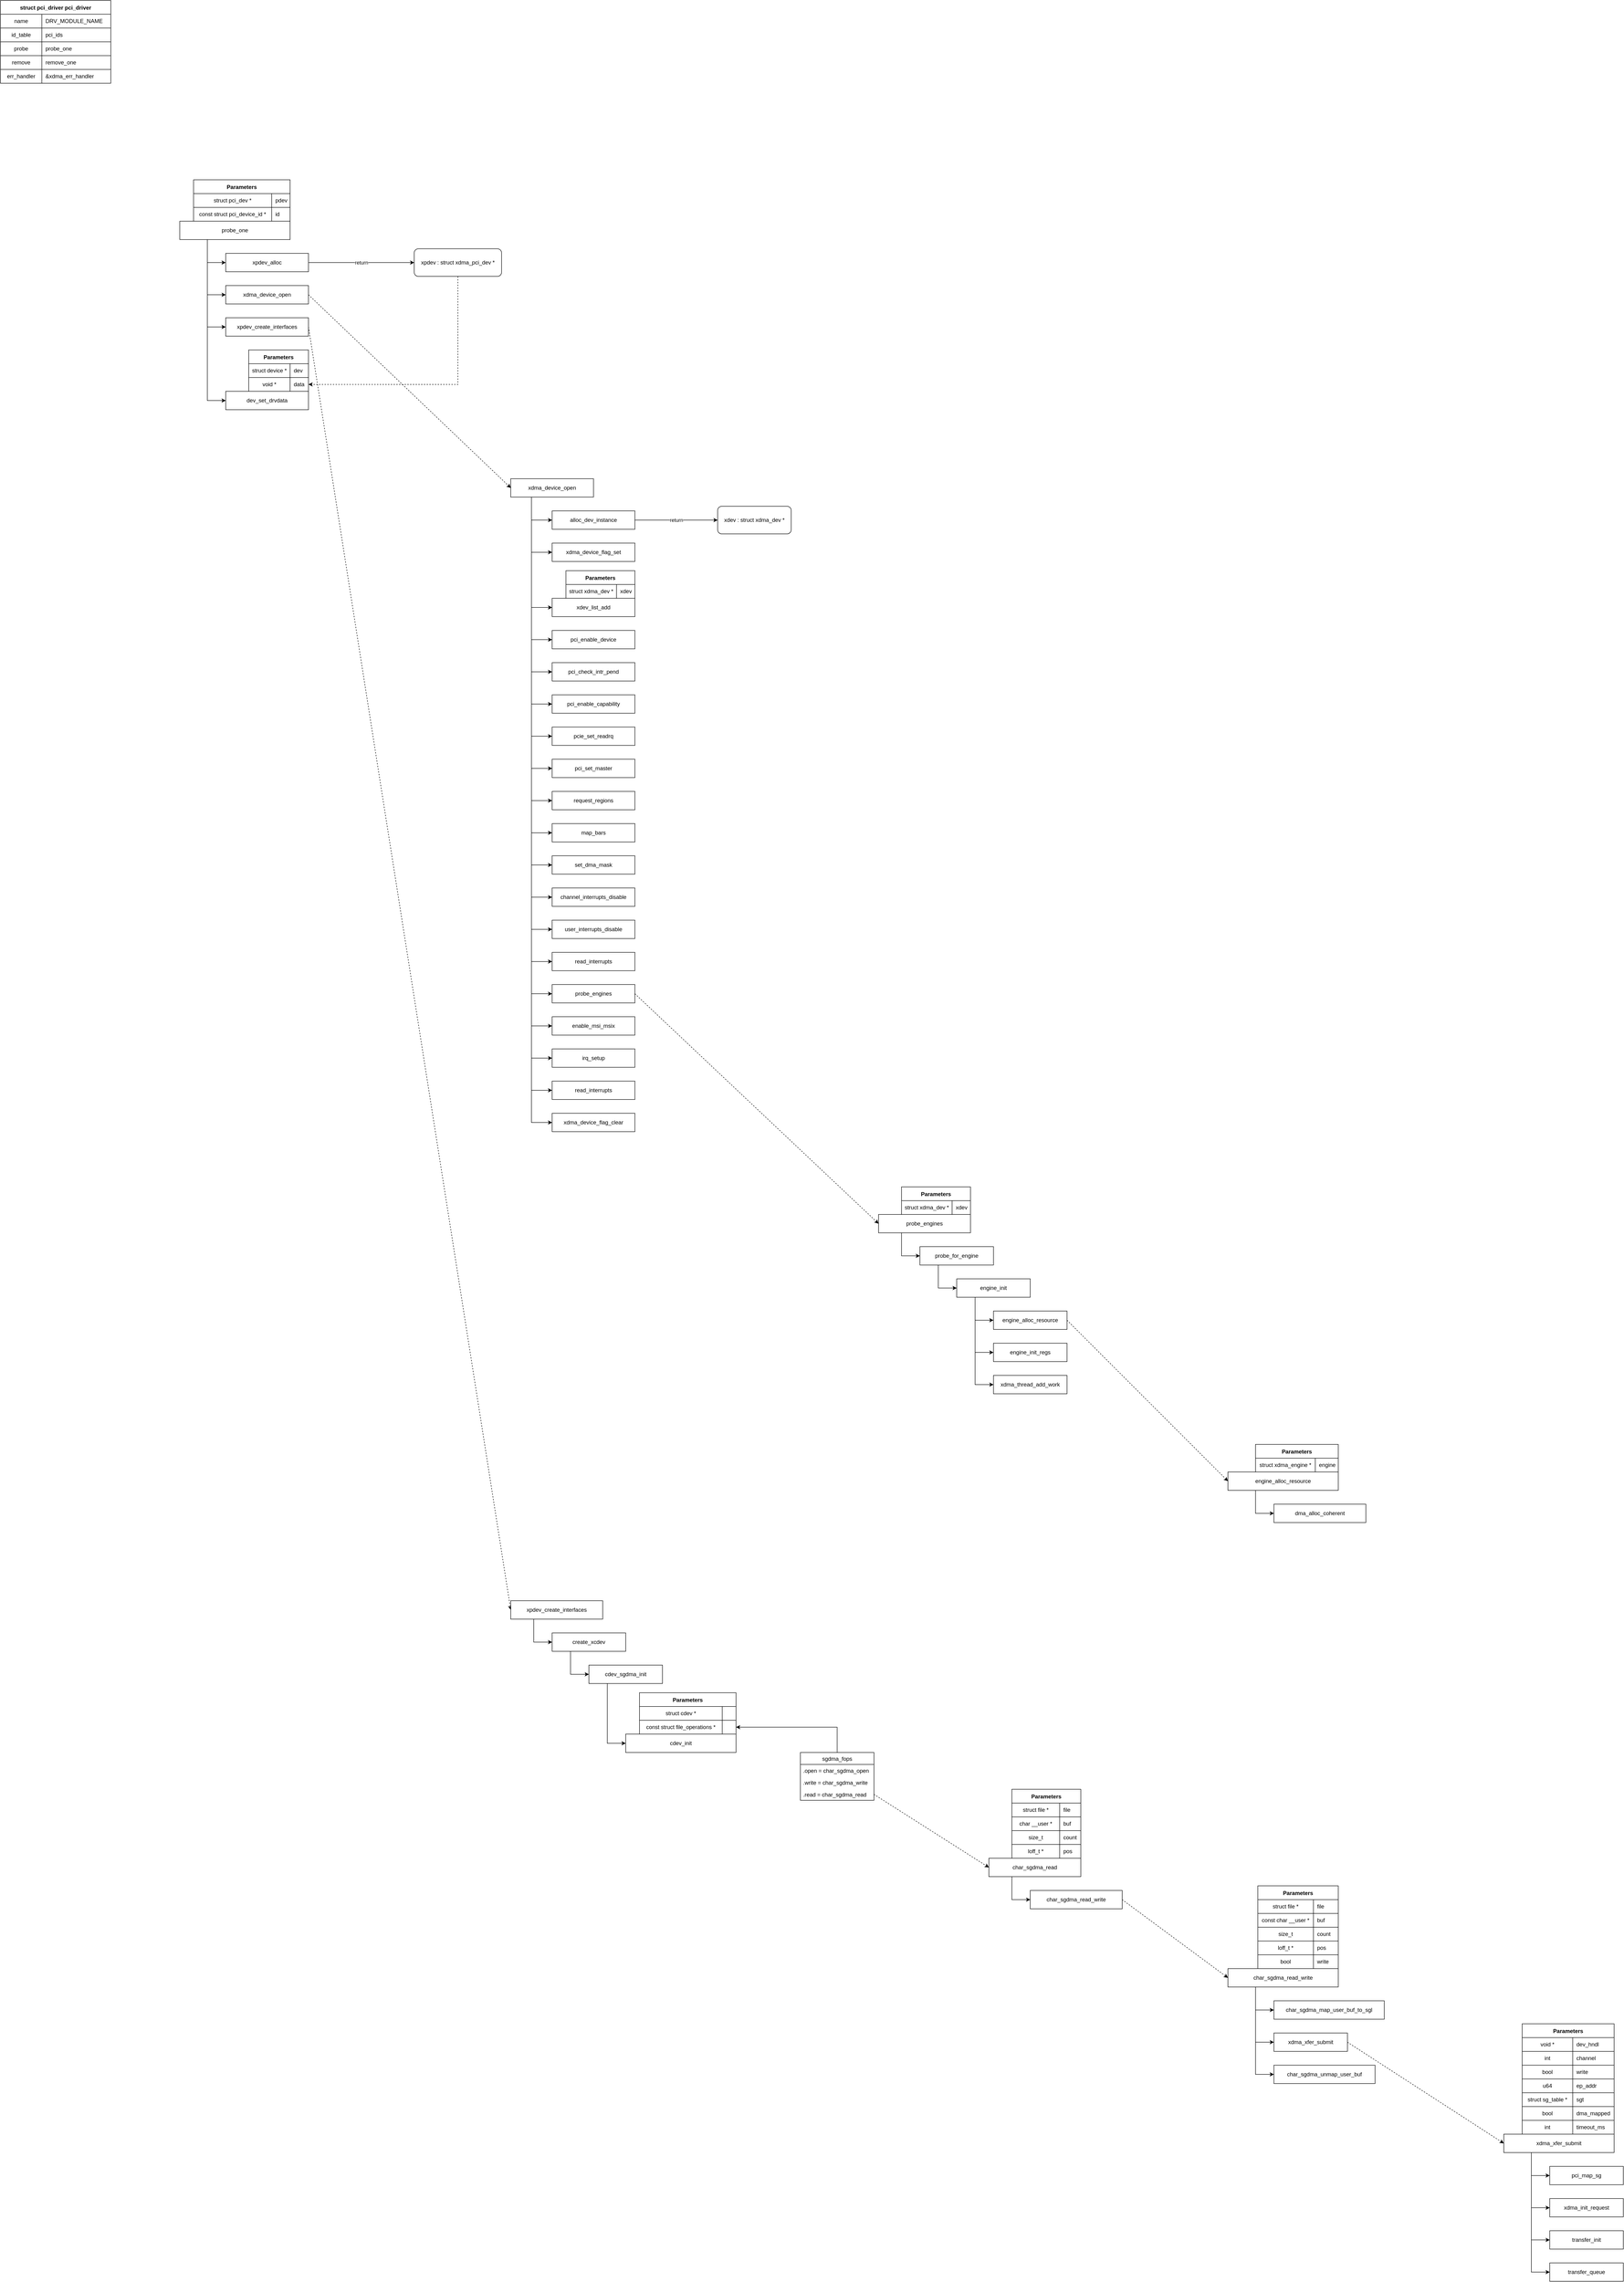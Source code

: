 <mxfile>
    <diagram id="CqvLyX_YEWTHZ0wtbARi" name="Page-1">
        <mxGraphModel dx="2467" dy="903" grid="1" gridSize="10" guides="1" tooltips="1" connect="1" arrows="1" fold="1" page="0" pageScale="1" pageWidth="827" pageHeight="1169" math="0" shadow="0">
            <root>
                <mxCell id="0"/>
                <mxCell id="1" parent="0"/>
                <mxCell id="6" value="struct pci_driver pci_driver" style="shape=table;startSize=30;container=1;collapsible=0;childLayout=tableLayout;fixedRows=1;rowLines=0;fontStyle=1;align=center;" parent="1" vertex="1">
                    <mxGeometry x="-470" y="280" width="240" height="180" as="geometry"/>
                </mxCell>
                <mxCell id="7" value="" style="shape=partialRectangle;html=1;whiteSpace=wrap;collapsible=0;dropTarget=0;pointerEvents=0;fillColor=none;top=0;left=0;bottom=1;right=0;points=[[0,0.5],[1,0.5]];portConstraint=eastwest;" parent="6" vertex="1">
                    <mxGeometry y="30" width="240" height="30" as="geometry"/>
                </mxCell>
                <mxCell id="8" value="name" style="shape=partialRectangle;html=1;whiteSpace=wrap;connectable=0;fillColor=none;top=0;left=0;bottom=0;right=0;overflow=hidden;" parent="7" vertex="1">
                    <mxGeometry width="90" height="30" as="geometry"/>
                </mxCell>
                <mxCell id="9" value="DRV_MODULE_NAME" style="shape=partialRectangle;html=1;whiteSpace=wrap;connectable=0;fillColor=none;top=0;left=0;bottom=0;right=0;align=left;spacingLeft=6;overflow=hidden;" parent="7" vertex="1">
                    <mxGeometry x="90" width="150" height="30" as="geometry"/>
                </mxCell>
                <mxCell id="16" value="" style="shape=partialRectangle;html=1;whiteSpace=wrap;collapsible=0;dropTarget=0;pointerEvents=0;fillColor=none;top=0;left=0;bottom=1;right=0;points=[[0,0.5],[1,0.5]];portConstraint=eastwest;" parent="6" vertex="1">
                    <mxGeometry y="60" width="240" height="30" as="geometry"/>
                </mxCell>
                <mxCell id="17" value="id_table" style="shape=partialRectangle;html=1;whiteSpace=wrap;connectable=0;fillColor=none;top=0;left=0;bottom=0;right=0;overflow=hidden;" parent="16" vertex="1">
                    <mxGeometry width="90" height="30" as="geometry"/>
                </mxCell>
                <mxCell id="18" value="pci_ids" style="shape=partialRectangle;html=1;whiteSpace=wrap;connectable=0;fillColor=none;top=0;left=0;bottom=0;right=0;align=left;spacingLeft=6;overflow=hidden;" parent="16" vertex="1">
                    <mxGeometry x="90" width="150" height="30" as="geometry"/>
                </mxCell>
                <mxCell id="19" value="" style="shape=partialRectangle;html=1;whiteSpace=wrap;collapsible=0;dropTarget=0;pointerEvents=0;fillColor=none;top=0;left=0;bottom=1;right=0;points=[[0,0.5],[1,0.5]];portConstraint=eastwest;" parent="6" vertex="1">
                    <mxGeometry y="90" width="240" height="30" as="geometry"/>
                </mxCell>
                <mxCell id="20" value="probe" style="shape=partialRectangle;html=1;whiteSpace=wrap;connectable=0;fillColor=none;top=0;left=0;bottom=0;right=0;overflow=hidden;" parent="19" vertex="1">
                    <mxGeometry width="90" height="30" as="geometry"/>
                </mxCell>
                <mxCell id="21" value="probe_one" style="shape=partialRectangle;html=1;whiteSpace=wrap;connectable=0;fillColor=none;top=0;left=0;bottom=0;right=0;align=left;spacingLeft=6;overflow=hidden;" parent="19" vertex="1">
                    <mxGeometry x="90" width="150" height="30" as="geometry"/>
                </mxCell>
                <mxCell id="22" value="" style="shape=partialRectangle;html=1;whiteSpace=wrap;collapsible=0;dropTarget=0;pointerEvents=0;fillColor=none;top=0;left=0;bottom=1;right=0;points=[[0,0.5],[1,0.5]];portConstraint=eastwest;" parent="6" vertex="1">
                    <mxGeometry y="120" width="240" height="30" as="geometry"/>
                </mxCell>
                <mxCell id="23" value="remove" style="shape=partialRectangle;html=1;whiteSpace=wrap;connectable=0;fillColor=none;top=0;left=0;bottom=0;right=0;overflow=hidden;" parent="22" vertex="1">
                    <mxGeometry width="90" height="30" as="geometry"/>
                </mxCell>
                <mxCell id="24" value="remove_one" style="shape=partialRectangle;html=1;whiteSpace=wrap;connectable=0;fillColor=none;top=0;left=0;bottom=0;right=0;align=left;spacingLeft=6;overflow=hidden;" parent="22" vertex="1">
                    <mxGeometry x="90" width="150" height="30" as="geometry"/>
                </mxCell>
                <mxCell id="25" value="" style="shape=partialRectangle;html=1;whiteSpace=wrap;collapsible=0;dropTarget=0;pointerEvents=0;fillColor=none;top=0;left=0;bottom=1;right=0;points=[[0,0.5],[1,0.5]];portConstraint=eastwest;" parent="6" vertex="1">
                    <mxGeometry y="150" width="240" height="30" as="geometry"/>
                </mxCell>
                <mxCell id="26" value="err_handler" style="shape=partialRectangle;html=1;whiteSpace=wrap;connectable=0;fillColor=none;top=0;left=0;bottom=0;right=0;overflow=hidden;" parent="25" vertex="1">
                    <mxGeometry width="90" height="30" as="geometry"/>
                </mxCell>
                <mxCell id="27" value="&amp;amp;xdma_err_handler" style="shape=partialRectangle;html=1;whiteSpace=wrap;connectable=0;fillColor=none;top=0;left=0;bottom=0;right=0;align=left;spacingLeft=6;overflow=hidden;" parent="25" vertex="1">
                    <mxGeometry x="90" width="150" height="30" as="geometry"/>
                </mxCell>
                <mxCell id="47" style="edgeStyle=orthogonalEdgeStyle;rounded=0;orthogonalLoop=1;jettySize=auto;html=1;exitX=0.25;exitY=1;exitDx=0;exitDy=0;entryX=0;entryY=0.5;entryDx=0;entryDy=0;" parent="1" source="28" target="45" edge="1">
                    <mxGeometry relative="1" as="geometry"/>
                </mxCell>
                <mxCell id="50" style="edgeStyle=orthogonalEdgeStyle;rounded=0;orthogonalLoop=1;jettySize=auto;html=1;exitX=0.25;exitY=1;exitDx=0;exitDy=0;entryX=0;entryY=0.5;entryDx=0;entryDy=0;" parent="1" source="28" target="48" edge="1">
                    <mxGeometry relative="1" as="geometry"/>
                </mxCell>
                <mxCell id="53" style="edgeStyle=orthogonalEdgeStyle;rounded=0;orthogonalLoop=1;jettySize=auto;html=1;exitX=0.25;exitY=1;exitDx=0;exitDy=0;entryX=0;entryY=0.5;entryDx=0;entryDy=0;" parent="1" source="28" target="51" edge="1">
                    <mxGeometry relative="1" as="geometry"/>
                </mxCell>
                <mxCell id="56" style="edgeStyle=orthogonalEdgeStyle;rounded=0;orthogonalLoop=1;jettySize=auto;html=1;exitX=0.25;exitY=1;exitDx=0;exitDy=0;entryX=0;entryY=0.5;entryDx=0;entryDy=0;" parent="1" source="28" target="54" edge="1">
                    <mxGeometry relative="1" as="geometry"/>
                </mxCell>
                <mxCell id="28" value="probe_one" style="rounded=0;whiteSpace=wrap;html=1;" parent="1" vertex="1">
                    <mxGeometry x="-80" y="760" width="240" height="40" as="geometry"/>
                </mxCell>
                <mxCell id="29" value="Parameters" style="shape=table;startSize=30;container=1;collapsible=0;childLayout=tableLayout;fixedRows=1;rowLines=0;fontStyle=1;align=center;" parent="1" vertex="1">
                    <mxGeometry x="-50" y="670" width="210" height="90" as="geometry"/>
                </mxCell>
                <mxCell id="30" value="" style="shape=partialRectangle;html=1;whiteSpace=wrap;collapsible=0;dropTarget=0;pointerEvents=0;fillColor=none;top=0;left=0;bottom=1;right=0;points=[[0,0.5],[1,0.5]];portConstraint=eastwest;" parent="29" vertex="1">
                    <mxGeometry y="30" width="210" height="30" as="geometry"/>
                </mxCell>
                <mxCell id="31" value="struct pci_dev *" style="shape=partialRectangle;html=1;whiteSpace=wrap;connectable=0;fillColor=none;top=0;left=0;bottom=0;right=0;overflow=hidden;" parent="30" vertex="1">
                    <mxGeometry width="170" height="30" as="geometry"/>
                </mxCell>
                <mxCell id="32" value="pdev" style="shape=partialRectangle;html=1;whiteSpace=wrap;connectable=0;fillColor=none;top=0;left=0;bottom=0;right=0;align=left;spacingLeft=6;overflow=hidden;" parent="30" vertex="1">
                    <mxGeometry x="170" width="40" height="30" as="geometry"/>
                </mxCell>
                <mxCell id="33" value="" style="shape=partialRectangle;html=1;whiteSpace=wrap;collapsible=0;dropTarget=0;pointerEvents=0;fillColor=none;top=0;left=0;bottom=1;right=0;points=[[0,0.5],[1,0.5]];portConstraint=eastwest;" parent="29" vertex="1">
                    <mxGeometry y="60" width="210" height="30" as="geometry"/>
                </mxCell>
                <mxCell id="34" value="const struct pci_device_id *" style="shape=partialRectangle;html=1;whiteSpace=wrap;connectable=0;fillColor=none;top=0;left=0;bottom=0;right=0;overflow=hidden;" parent="33" vertex="1">
                    <mxGeometry width="170" height="30" as="geometry"/>
                </mxCell>
                <mxCell id="35" value="id" style="shape=partialRectangle;html=1;whiteSpace=wrap;connectable=0;fillColor=none;top=0;left=0;bottom=0;right=0;align=left;spacingLeft=6;overflow=hidden;" parent="33" vertex="1">
                    <mxGeometry x="170" width="40" height="30" as="geometry"/>
                </mxCell>
                <mxCell id="58" value="return" style="edgeStyle=orthogonalEdgeStyle;rounded=0;orthogonalLoop=1;jettySize=auto;html=1;" parent="1" source="45" target="57" edge="1">
                    <mxGeometry relative="1" as="geometry"/>
                </mxCell>
                <mxCell id="45" value="xpdev_alloc" style="rounded=0;whiteSpace=wrap;html=1;" parent="1" vertex="1">
                    <mxGeometry x="20" y="830" width="180" height="40" as="geometry"/>
                </mxCell>
                <mxCell id="68" style="rounded=0;orthogonalLoop=1;jettySize=auto;html=1;entryX=0;entryY=0.5;entryDx=0;entryDy=0;exitX=1;exitY=0.5;exitDx=0;exitDy=0;dashed=1" parent="1" source="48" target="67" edge="1">
                    <mxGeometry relative="1" as="geometry"/>
                </mxCell>
                <mxCell id="48" value="xdma_device_open" style="rounded=0;whiteSpace=wrap;html=1;" parent="1" vertex="1">
                    <mxGeometry x="20" y="900" width="180" height="40" as="geometry"/>
                </mxCell>
                <mxCell id="51" value="dev_set_drvdata" style="rounded=0;whiteSpace=wrap;html=1;" parent="1" vertex="1">
                    <mxGeometry x="20" y="1130" width="180" height="40" as="geometry"/>
                </mxCell>
                <mxCell id="169" style="edgeStyle=none;rounded=0;orthogonalLoop=1;jettySize=auto;html=1;entryX=0;entryY=0.5;entryDx=0;entryDy=0;exitX=1;exitY=0.5;exitDx=0;exitDy=0;dashed=1" edge="1" parent="1" source="54" target="168">
                    <mxGeometry relative="1" as="geometry"/>
                </mxCell>
                <mxCell id="54" value="xpdev_create_interfaces" style="rounded=0;whiteSpace=wrap;html=1;" parent="1" vertex="1">
                    <mxGeometry x="20" y="970" width="180" height="40" as="geometry"/>
                </mxCell>
                <mxCell id="66" style="edgeStyle=orthogonalEdgeStyle;rounded=0;orthogonalLoop=1;jettySize=auto;html=1;entryX=1;entryY=0.5;entryDx=0;entryDy=0;dashed=1" parent="1" source="57" target="63" edge="1">
                    <mxGeometry relative="1" as="geometry"/>
                </mxCell>
                <mxCell id="57" value="xpdev :&amp;nbsp;struct xdma_pci_dev *" style="rounded=1;whiteSpace=wrap;html=1;" parent="1" vertex="1">
                    <mxGeometry x="430" y="820" width="190" height="60" as="geometry"/>
                </mxCell>
                <mxCell id="59" value="Parameters" style="shape=table;startSize=30;container=1;collapsible=0;childLayout=tableLayout;fixedRows=1;rowLines=0;fontStyle=1;align=center;" parent="1" vertex="1">
                    <mxGeometry x="70" y="1040" width="130" height="90" as="geometry"/>
                </mxCell>
                <mxCell id="60" value="" style="shape=partialRectangle;html=1;whiteSpace=wrap;collapsible=0;dropTarget=0;pointerEvents=0;fillColor=none;top=0;left=0;bottom=1;right=0;points=[[0,0.5],[1,0.5]];portConstraint=eastwest;" parent="59" vertex="1">
                    <mxGeometry y="30" width="130" height="30" as="geometry"/>
                </mxCell>
                <mxCell id="61" value="struct device *" style="shape=partialRectangle;html=1;whiteSpace=wrap;connectable=0;fillColor=none;top=0;left=0;bottom=0;right=0;overflow=hidden;" parent="60" vertex="1">
                    <mxGeometry width="90" height="30" as="geometry"/>
                </mxCell>
                <mxCell id="62" value="dev" style="shape=partialRectangle;html=1;whiteSpace=wrap;connectable=0;fillColor=none;top=0;left=0;bottom=0;right=0;align=left;spacingLeft=6;overflow=hidden;" parent="60" vertex="1">
                    <mxGeometry x="90" width="40" height="30" as="geometry"/>
                </mxCell>
                <mxCell id="63" value="" style="shape=partialRectangle;html=1;whiteSpace=wrap;collapsible=0;dropTarget=0;pointerEvents=0;fillColor=none;top=0;left=0;bottom=1;right=0;points=[[0,0.5],[1,0.5]];portConstraint=eastwest;" parent="59" vertex="1">
                    <mxGeometry y="60" width="130" height="30" as="geometry"/>
                </mxCell>
                <mxCell id="64" value="void *" style="shape=partialRectangle;html=1;whiteSpace=wrap;connectable=0;fillColor=none;top=0;left=0;bottom=0;right=0;overflow=hidden;" parent="63" vertex="1">
                    <mxGeometry width="90" height="30" as="geometry"/>
                </mxCell>
                <mxCell id="65" value="data" style="shape=partialRectangle;html=1;whiteSpace=wrap;connectable=0;fillColor=none;top=0;left=0;bottom=0;right=0;align=left;spacingLeft=6;overflow=hidden;" parent="63" vertex="1">
                    <mxGeometry x="90" width="40" height="30" as="geometry"/>
                </mxCell>
                <mxCell id="71" style="edgeStyle=orthogonalEdgeStyle;rounded=0;orthogonalLoop=1;jettySize=auto;html=1;exitX=0.25;exitY=1;exitDx=0;exitDy=0;entryX=0;entryY=0.5;entryDx=0;entryDy=0;" parent="1" source="67" target="69" edge="1">
                    <mxGeometry relative="1" as="geometry"/>
                </mxCell>
                <mxCell id="76" style="edgeStyle=orthogonalEdgeStyle;rounded=0;orthogonalLoop=1;jettySize=auto;html=1;exitX=0.25;exitY=1;exitDx=0;exitDy=0;entryX=0;entryY=0.5;entryDx=0;entryDy=0;" parent="1" source="67" target="74" edge="1">
                    <mxGeometry relative="1" as="geometry"/>
                </mxCell>
                <mxCell id="86" style="edgeStyle=orthogonalEdgeStyle;rounded=0;orthogonalLoop=1;jettySize=auto;html=1;exitX=0.25;exitY=1;exitDx=0;exitDy=0;entryX=0;entryY=0.5;entryDx=0;entryDy=0;" parent="1" source="67" target="77" edge="1">
                    <mxGeometry relative="1" as="geometry"/>
                </mxCell>
                <mxCell id="89" style="edgeStyle=orthogonalEdgeStyle;rounded=0;orthogonalLoop=1;jettySize=auto;html=1;exitX=0.25;exitY=1;exitDx=0;exitDy=0;entryX=0;entryY=0.5;entryDx=0;entryDy=0;" parent="1" source="67" target="87" edge="1">
                    <mxGeometry relative="1" as="geometry"/>
                </mxCell>
                <mxCell id="92" style="edgeStyle=orthogonalEdgeStyle;rounded=0;orthogonalLoop=1;jettySize=auto;html=1;exitX=0.25;exitY=1;exitDx=0;exitDy=0;entryX=0;entryY=0.5;entryDx=0;entryDy=0;" parent="1" source="67" target="90" edge="1">
                    <mxGeometry relative="1" as="geometry"/>
                </mxCell>
                <mxCell id="95" style="edgeStyle=orthogonalEdgeStyle;rounded=0;orthogonalLoop=1;jettySize=auto;html=1;exitX=0.25;exitY=1;exitDx=0;exitDy=0;entryX=0;entryY=0.5;entryDx=0;entryDy=0;" parent="1" source="67" target="93" edge="1">
                    <mxGeometry relative="1" as="geometry"/>
                </mxCell>
                <mxCell id="98" style="edgeStyle=orthogonalEdgeStyle;rounded=0;orthogonalLoop=1;jettySize=auto;html=1;exitX=0.25;exitY=1;exitDx=0;exitDy=0;entryX=0;entryY=0.5;entryDx=0;entryDy=0;" parent="1" source="67" target="96" edge="1">
                    <mxGeometry relative="1" as="geometry"/>
                </mxCell>
                <mxCell id="101" style="edgeStyle=orthogonalEdgeStyle;rounded=0;orthogonalLoop=1;jettySize=auto;html=1;exitX=0.25;exitY=1;exitDx=0;exitDy=0;entryX=0;entryY=0.5;entryDx=0;entryDy=0;" parent="1" source="67" target="99" edge="1">
                    <mxGeometry relative="1" as="geometry"/>
                </mxCell>
                <mxCell id="104" style="edgeStyle=orthogonalEdgeStyle;rounded=0;orthogonalLoop=1;jettySize=auto;html=1;exitX=0.25;exitY=1;exitDx=0;exitDy=0;entryX=0;entryY=0.5;entryDx=0;entryDy=0;" parent="1" source="67" target="102" edge="1">
                    <mxGeometry relative="1" as="geometry"/>
                </mxCell>
                <mxCell id="107" style="edgeStyle=orthogonalEdgeStyle;rounded=0;orthogonalLoop=1;jettySize=auto;html=1;exitX=0.25;exitY=1;exitDx=0;exitDy=0;entryX=0;entryY=0.5;entryDx=0;entryDy=0;" parent="1" source="67" target="105" edge="1">
                    <mxGeometry relative="1" as="geometry"/>
                </mxCell>
                <mxCell id="110" style="edgeStyle=orthogonalEdgeStyle;rounded=0;orthogonalLoop=1;jettySize=auto;html=1;exitX=0.25;exitY=1;exitDx=0;exitDy=0;entryX=0;entryY=0.5;entryDx=0;entryDy=0;" parent="1" source="67" target="108" edge="1">
                    <mxGeometry relative="1" as="geometry"/>
                </mxCell>
                <mxCell id="113" style="edgeStyle=orthogonalEdgeStyle;rounded=0;orthogonalLoop=1;jettySize=auto;html=1;exitX=0.25;exitY=1;exitDx=0;exitDy=0;entryX=0;entryY=0.5;entryDx=0;entryDy=0;" parent="1" source="67" target="111" edge="1">
                    <mxGeometry relative="1" as="geometry"/>
                </mxCell>
                <mxCell id="116" style="edgeStyle=orthogonalEdgeStyle;rounded=0;orthogonalLoop=1;jettySize=auto;html=1;exitX=0.25;exitY=1;exitDx=0;exitDy=0;entryX=0;entryY=0.5;entryDx=0;entryDy=0;" parent="1" source="67" target="114" edge="1">
                    <mxGeometry relative="1" as="geometry"/>
                </mxCell>
                <mxCell id="119" style="edgeStyle=orthogonalEdgeStyle;rounded=0;orthogonalLoop=1;jettySize=auto;html=1;exitX=0.25;exitY=1;exitDx=0;exitDy=0;entryX=0;entryY=0.5;entryDx=0;entryDy=0;" parent="1" source="67" target="117" edge="1">
                    <mxGeometry relative="1" as="geometry"/>
                </mxCell>
                <mxCell id="122" style="edgeStyle=orthogonalEdgeStyle;rounded=0;orthogonalLoop=1;jettySize=auto;html=1;exitX=0.25;exitY=1;exitDx=0;exitDy=0;entryX=0;entryY=0.5;entryDx=0;entryDy=0;" parent="1" source="67" target="120" edge="1">
                    <mxGeometry relative="1" as="geometry"/>
                </mxCell>
                <mxCell id="125" style="edgeStyle=orthogonalEdgeStyle;rounded=0;orthogonalLoop=1;jettySize=auto;html=1;exitX=0.25;exitY=1;exitDx=0;exitDy=0;entryX=0;entryY=0.5;entryDx=0;entryDy=0;" parent="1" source="67" target="123" edge="1">
                    <mxGeometry relative="1" as="geometry"/>
                </mxCell>
                <mxCell id="128" style="edgeStyle=orthogonalEdgeStyle;rounded=0;orthogonalLoop=1;jettySize=auto;html=1;exitX=0.25;exitY=1;exitDx=0;exitDy=0;entryX=0;entryY=0.5;entryDx=0;entryDy=0;" parent="1" source="67" target="126" edge="1">
                    <mxGeometry relative="1" as="geometry"/>
                </mxCell>
                <mxCell id="131" style="edgeStyle=orthogonalEdgeStyle;rounded=0;orthogonalLoop=1;jettySize=auto;html=1;exitX=0.25;exitY=1;exitDx=0;exitDy=0;entryX=0;entryY=0.5;entryDx=0;entryDy=0;" parent="1" source="67" target="129" edge="1">
                    <mxGeometry relative="1" as="geometry"/>
                </mxCell>
                <mxCell id="134" style="edgeStyle=orthogonalEdgeStyle;rounded=0;orthogonalLoop=1;jettySize=auto;html=1;exitX=0.25;exitY=1;exitDx=0;exitDy=0;entryX=0;entryY=0.5;entryDx=0;entryDy=0;" parent="1" source="67" target="132" edge="1">
                    <mxGeometry relative="1" as="geometry"/>
                </mxCell>
                <mxCell id="67" value="xdma_device_open" style="rounded=0;whiteSpace=wrap;html=1;" parent="1" vertex="1">
                    <mxGeometry x="640" y="1320" width="180" height="40" as="geometry"/>
                </mxCell>
                <mxCell id="73" value="return" style="edgeStyle=orthogonalEdgeStyle;rounded=0;orthogonalLoop=1;jettySize=auto;html=1;" parent="1" source="69" target="72" edge="1">
                    <mxGeometry relative="1" as="geometry"/>
                </mxCell>
                <mxCell id="69" value="alloc_dev_instance" style="rounded=0;whiteSpace=wrap;html=1;" parent="1" vertex="1">
                    <mxGeometry x="730" y="1390" width="180" height="40" as="geometry"/>
                </mxCell>
                <mxCell id="72" value="xdev :&amp;nbsp;struct xdma_dev *" style="rounded=1;whiteSpace=wrap;html=1;" parent="1" vertex="1">
                    <mxGeometry x="1090" y="1380" width="160" height="60" as="geometry"/>
                </mxCell>
                <mxCell id="74" value="xdma_device_flag_set" style="rounded=0;whiteSpace=wrap;html=1;" parent="1" vertex="1">
                    <mxGeometry x="730" y="1460" width="180" height="40" as="geometry"/>
                </mxCell>
                <mxCell id="77" value="xdev_list_add" style="rounded=0;whiteSpace=wrap;html=1;" parent="1" vertex="1">
                    <mxGeometry x="730" y="1580" width="180" height="40" as="geometry"/>
                </mxCell>
                <mxCell id="79" value="Parameters" style="shape=table;startSize=30;container=1;collapsible=0;childLayout=tableLayout;fixedRows=1;rowLines=0;fontStyle=1;align=center;" parent="1" vertex="1">
                    <mxGeometry x="760" y="1520" width="150" height="60" as="geometry"/>
                </mxCell>
                <mxCell id="80" value="" style="shape=partialRectangle;html=1;whiteSpace=wrap;collapsible=0;dropTarget=0;pointerEvents=0;fillColor=none;top=0;left=0;bottom=1;right=0;points=[[0,0.5],[1,0.5]];portConstraint=eastwest;" parent="79" vertex="1">
                    <mxGeometry y="30" width="150" height="30" as="geometry"/>
                </mxCell>
                <mxCell id="81" value="struct xdma_dev *" style="shape=partialRectangle;html=1;whiteSpace=wrap;connectable=0;fillColor=none;top=0;left=0;bottom=0;right=0;overflow=hidden;" parent="80" vertex="1">
                    <mxGeometry width="110" height="30" as="geometry"/>
                </mxCell>
                <mxCell id="82" value="xdev" style="shape=partialRectangle;html=1;whiteSpace=wrap;connectable=0;fillColor=none;top=0;left=0;bottom=0;right=0;align=left;spacingLeft=6;overflow=hidden;" parent="80" vertex="1">
                    <mxGeometry x="110" width="40" height="30" as="geometry"/>
                </mxCell>
                <mxCell id="87" value="pci_enable_device" style="rounded=0;whiteSpace=wrap;html=1;" parent="1" vertex="1">
                    <mxGeometry x="730" y="1650" width="180" height="40" as="geometry"/>
                </mxCell>
                <mxCell id="90" value="pci_check_intr_pend" style="rounded=0;whiteSpace=wrap;html=1;" parent="1" vertex="1">
                    <mxGeometry x="730" y="1720" width="180" height="40" as="geometry"/>
                </mxCell>
                <mxCell id="93" value="pci_enable_capability" style="rounded=0;whiteSpace=wrap;html=1;" parent="1" vertex="1">
                    <mxGeometry x="730" y="1790" width="180" height="40" as="geometry"/>
                </mxCell>
                <mxCell id="96" value="pcie_set_readrq" style="rounded=0;whiteSpace=wrap;html=1;" parent="1" vertex="1">
                    <mxGeometry x="730" y="1860" width="180" height="40" as="geometry"/>
                </mxCell>
                <mxCell id="99" value="pci_set_master" style="rounded=0;whiteSpace=wrap;html=1;" parent="1" vertex="1">
                    <mxGeometry x="730" y="1930" width="180" height="40" as="geometry"/>
                </mxCell>
                <mxCell id="102" value="request_regions" style="rounded=0;whiteSpace=wrap;html=1;" parent="1" vertex="1">
                    <mxGeometry x="730" y="2000" width="180" height="40" as="geometry"/>
                </mxCell>
                <mxCell id="105" value="map_bars" style="rounded=0;whiteSpace=wrap;html=1;" parent="1" vertex="1">
                    <mxGeometry x="730" y="2070" width="180" height="40" as="geometry"/>
                </mxCell>
                <mxCell id="108" value="set_dma_mask" style="rounded=0;whiteSpace=wrap;html=1;" parent="1" vertex="1">
                    <mxGeometry x="730" y="2140" width="180" height="40" as="geometry"/>
                </mxCell>
                <mxCell id="111" value="channel_interrupts_disable" style="rounded=0;whiteSpace=wrap;html=1;" parent="1" vertex="1">
                    <mxGeometry x="730" y="2210" width="180" height="40" as="geometry"/>
                </mxCell>
                <mxCell id="114" value="user_interrupts_disable" style="rounded=0;whiteSpace=wrap;html=1;" parent="1" vertex="1">
                    <mxGeometry x="730" y="2280" width="180" height="40" as="geometry"/>
                </mxCell>
                <mxCell id="117" value="read_interrupts" style="rounded=0;whiteSpace=wrap;html=1;" parent="1" vertex="1">
                    <mxGeometry x="730" y="2350" width="180" height="40" as="geometry"/>
                </mxCell>
                <mxCell id="143" style="edgeStyle=none;rounded=0;orthogonalLoop=1;jettySize=auto;html=1;entryX=0;entryY=0.5;entryDx=0;entryDy=0;exitX=1;exitY=0.5;exitDx=0;exitDy=0;dashed=1" edge="1" parent="1" source="120" target="135">
                    <mxGeometry relative="1" as="geometry"/>
                </mxCell>
                <mxCell id="120" value="probe_engines" style="rounded=0;whiteSpace=wrap;html=1;" parent="1" vertex="1">
                    <mxGeometry x="730" y="2420" width="180" height="40" as="geometry"/>
                </mxCell>
                <mxCell id="123" value="enable_msi_msix" style="rounded=0;whiteSpace=wrap;html=1;" parent="1" vertex="1">
                    <mxGeometry x="730" y="2490" width="180" height="40" as="geometry"/>
                </mxCell>
                <mxCell id="126" value="irq_setup" style="rounded=0;whiteSpace=wrap;html=1;" parent="1" vertex="1">
                    <mxGeometry x="730" y="2560" width="180" height="40" as="geometry"/>
                </mxCell>
                <mxCell id="129" value="read_interrupts" style="rounded=0;whiteSpace=wrap;html=1;" parent="1" vertex="1">
                    <mxGeometry x="730" y="2630" width="180" height="40" as="geometry"/>
                </mxCell>
                <mxCell id="132" value="xdma_device_flag_clear" style="rounded=0;whiteSpace=wrap;html=1;" parent="1" vertex="1">
                    <mxGeometry x="730" y="2700" width="180" height="40" as="geometry"/>
                </mxCell>
                <mxCell id="146" style="edgeStyle=orthogonalEdgeStyle;rounded=0;orthogonalLoop=1;jettySize=auto;html=1;exitX=0.25;exitY=1;exitDx=0;exitDy=0;entryX=0;entryY=0.5;entryDx=0;entryDy=0;" edge="1" parent="1" source="135" target="144">
                    <mxGeometry relative="1" as="geometry"/>
                </mxCell>
                <mxCell id="135" value="probe_engines" style="rounded=0;whiteSpace=wrap;html=1;" vertex="1" parent="1">
                    <mxGeometry x="1440" y="2920" width="200" height="40" as="geometry"/>
                </mxCell>
                <mxCell id="136" value="Parameters" style="shape=table;startSize=30;container=1;collapsible=0;childLayout=tableLayout;fixedRows=1;rowLines=0;fontStyle=1;align=center;" vertex="1" parent="1">
                    <mxGeometry x="1490" y="2860" width="150" height="60" as="geometry"/>
                </mxCell>
                <mxCell id="137" value="" style="shape=partialRectangle;html=1;whiteSpace=wrap;collapsible=0;dropTarget=0;pointerEvents=0;fillColor=none;top=0;left=0;bottom=1;right=0;points=[[0,0.5],[1,0.5]];portConstraint=eastwest;" vertex="1" parent="136">
                    <mxGeometry y="30" width="150" height="30" as="geometry"/>
                </mxCell>
                <mxCell id="138" value="struct xdma_dev *" style="shape=partialRectangle;html=1;whiteSpace=wrap;connectable=0;fillColor=none;top=0;left=0;bottom=0;right=0;overflow=hidden;" vertex="1" parent="137">
                    <mxGeometry width="110" height="30" as="geometry"/>
                </mxCell>
                <mxCell id="139" value="xdev" style="shape=partialRectangle;html=1;whiteSpace=wrap;connectable=0;fillColor=none;top=0;left=0;bottom=0;right=0;align=left;spacingLeft=6;overflow=hidden;" vertex="1" parent="137">
                    <mxGeometry x="110" width="40" height="30" as="geometry"/>
                </mxCell>
                <mxCell id="149" style="edgeStyle=orthogonalEdgeStyle;rounded=0;orthogonalLoop=1;jettySize=auto;html=1;exitX=0.25;exitY=1;exitDx=0;exitDy=0;entryX=0;entryY=0.5;entryDx=0;entryDy=0;" edge="1" parent="1" source="144" target="147">
                    <mxGeometry relative="1" as="geometry"/>
                </mxCell>
                <mxCell id="144" value="probe_for_engine" style="rounded=0;whiteSpace=wrap;html=1;" vertex="1" parent="1">
                    <mxGeometry x="1530" y="2990" width="160" height="40" as="geometry"/>
                </mxCell>
                <mxCell id="152" style="edgeStyle=orthogonalEdgeStyle;rounded=0;orthogonalLoop=1;jettySize=auto;html=1;exitX=0.25;exitY=1;exitDx=0;exitDy=0;entryX=0;entryY=0.5;entryDx=0;entryDy=0;" edge="1" parent="1" source="147" target="150">
                    <mxGeometry relative="1" as="geometry"/>
                </mxCell>
                <mxCell id="157" style="edgeStyle=orthogonalEdgeStyle;rounded=0;orthogonalLoop=1;jettySize=auto;html=1;exitX=0.25;exitY=1;exitDx=0;exitDy=0;entryX=0;entryY=0.5;entryDx=0;entryDy=0;" edge="1" parent="1" source="147" target="153">
                    <mxGeometry relative="1" as="geometry"/>
                </mxCell>
                <mxCell id="158" style="edgeStyle=orthogonalEdgeStyle;rounded=0;orthogonalLoop=1;jettySize=auto;html=1;exitX=0.25;exitY=1;exitDx=0;exitDy=0;entryX=0;entryY=0.5;entryDx=0;entryDy=0;" edge="1" parent="1" source="147" target="155">
                    <mxGeometry relative="1" as="geometry"/>
                </mxCell>
                <mxCell id="147" value="engine_init" style="rounded=0;whiteSpace=wrap;html=1;" vertex="1" parent="1">
                    <mxGeometry x="1610" y="3060" width="160" height="40" as="geometry"/>
                </mxCell>
                <mxCell id="167" style="rounded=0;orthogonalLoop=1;jettySize=auto;html=1;entryX=0;entryY=0.5;entryDx=0;entryDy=0;exitX=1;exitY=0.5;exitDx=0;exitDy=0;dashed=1" edge="1" parent="1" source="150" target="159">
                    <mxGeometry relative="1" as="geometry"/>
                </mxCell>
                <mxCell id="150" value="engine_alloc_resource" style="rounded=0;whiteSpace=wrap;html=1;" vertex="1" parent="1">
                    <mxGeometry x="1690" y="3130" width="160" height="40" as="geometry"/>
                </mxCell>
                <mxCell id="153" value="engine_init_regs" style="rounded=0;whiteSpace=wrap;html=1;" vertex="1" parent="1">
                    <mxGeometry x="1690" y="3200" width="160" height="40" as="geometry"/>
                </mxCell>
                <mxCell id="155" value="xdma_thread_add_work" style="rounded=0;whiteSpace=wrap;html=1;" vertex="1" parent="1">
                    <mxGeometry x="1690" y="3270" width="160" height="40" as="geometry"/>
                </mxCell>
                <mxCell id="166" style="edgeStyle=orthogonalEdgeStyle;rounded=0;orthogonalLoop=1;jettySize=auto;html=1;exitX=0.25;exitY=1;exitDx=0;exitDy=0;entryX=0;entryY=0.5;entryDx=0;entryDy=0;" edge="1" parent="1" source="159" target="164">
                    <mxGeometry relative="1" as="geometry"/>
                </mxCell>
                <mxCell id="159" value="engine_alloc_resource" style="rounded=0;whiteSpace=wrap;html=1;" vertex="1" parent="1">
                    <mxGeometry x="2200" y="3480" width="240" height="40" as="geometry"/>
                </mxCell>
                <mxCell id="160" value="Parameters" style="shape=table;startSize=30;container=1;collapsible=0;childLayout=tableLayout;fixedRows=1;rowLines=0;fontStyle=1;align=center;" vertex="1" parent="1">
                    <mxGeometry x="2260" y="3420" width="180" height="60" as="geometry"/>
                </mxCell>
                <mxCell id="161" value="" style="shape=partialRectangle;html=1;whiteSpace=wrap;collapsible=0;dropTarget=0;pointerEvents=0;fillColor=none;top=0;left=0;bottom=1;right=0;points=[[0,0.5],[1,0.5]];portConstraint=eastwest;" vertex="1" parent="160">
                    <mxGeometry y="30" width="180" height="30" as="geometry"/>
                </mxCell>
                <mxCell id="162" value="struct xdma_engine *" style="shape=partialRectangle;html=1;whiteSpace=wrap;connectable=0;fillColor=none;top=0;left=0;bottom=0;right=0;overflow=hidden;" vertex="1" parent="161">
                    <mxGeometry width="130" height="30" as="geometry"/>
                </mxCell>
                <mxCell id="163" value="engine" style="shape=partialRectangle;html=1;whiteSpace=wrap;connectable=0;fillColor=none;top=0;left=0;bottom=0;right=0;align=left;spacingLeft=6;overflow=hidden;" vertex="1" parent="161">
                    <mxGeometry x="130" width="50" height="30" as="geometry"/>
                </mxCell>
                <mxCell id="164" value="dma_alloc_coherent" style="rounded=0;whiteSpace=wrap;html=1;" vertex="1" parent="1">
                    <mxGeometry x="2300" y="3550" width="200" height="40" as="geometry"/>
                </mxCell>
                <mxCell id="172" style="edgeStyle=orthogonalEdgeStyle;rounded=0;orthogonalLoop=1;jettySize=auto;html=1;exitX=0.25;exitY=1;exitDx=0;exitDy=0;entryX=0;entryY=0.5;entryDx=0;entryDy=0;" edge="1" parent="1" source="168" target="170">
                    <mxGeometry relative="1" as="geometry"/>
                </mxCell>
                <mxCell id="168" value="xpdev_create_interfaces" style="rounded=0;whiteSpace=wrap;html=1;" vertex="1" parent="1">
                    <mxGeometry x="640" y="3760" width="200" height="40" as="geometry"/>
                </mxCell>
                <mxCell id="175" style="edgeStyle=orthogonalEdgeStyle;rounded=0;orthogonalLoop=1;jettySize=auto;html=1;exitX=0.25;exitY=1;exitDx=0;exitDy=0;entryX=0;entryY=0.5;entryDx=0;entryDy=0;" edge="1" parent="1" source="170" target="173">
                    <mxGeometry relative="1" as="geometry"/>
                </mxCell>
                <mxCell id="170" value="create_xcdev" style="rounded=0;whiteSpace=wrap;html=1;" vertex="1" parent="1">
                    <mxGeometry x="730" y="3830" width="160" height="40" as="geometry"/>
                </mxCell>
                <mxCell id="186" style="edgeStyle=orthogonalEdgeStyle;rounded=0;orthogonalLoop=1;jettySize=auto;html=1;exitX=0.25;exitY=1;exitDx=0;exitDy=0;entryX=0;entryY=0.5;entryDx=0;entryDy=0;" edge="1" parent="1" source="173" target="177">
                    <mxGeometry relative="1" as="geometry"/>
                </mxCell>
                <mxCell id="173" value="cdev_sgdma_init" style="rounded=0;whiteSpace=wrap;html=1;" vertex="1" parent="1">
                    <mxGeometry x="810" y="3900" width="160" height="40" as="geometry"/>
                </mxCell>
                <mxCell id="177" value="cdev_init" style="rounded=0;whiteSpace=wrap;html=1;" vertex="1" parent="1">
                    <mxGeometry x="890" y="4050" width="240" height="40" as="geometry"/>
                </mxCell>
                <mxCell id="179" value="Parameters" style="shape=table;startSize=30;container=1;collapsible=0;childLayout=tableLayout;fixedRows=1;rowLines=0;fontStyle=1;align=center;" vertex="1" parent="1">
                    <mxGeometry x="920" y="3960" width="210" height="90" as="geometry"/>
                </mxCell>
                <mxCell id="180" value="" style="shape=partialRectangle;html=1;whiteSpace=wrap;collapsible=0;dropTarget=0;pointerEvents=0;fillColor=none;top=0;left=0;bottom=1;right=0;points=[[0,0.5],[1,0.5]];portConstraint=eastwest;" vertex="1" parent="179">
                    <mxGeometry y="30" width="210" height="30" as="geometry"/>
                </mxCell>
                <mxCell id="181" value="struct cdev *" style="shape=partialRectangle;html=1;whiteSpace=wrap;connectable=0;fillColor=none;top=0;left=0;bottom=0;right=0;overflow=hidden;" vertex="1" parent="180">
                    <mxGeometry width="180" height="30" as="geometry"/>
                </mxCell>
                <mxCell id="182" value="" style="shape=partialRectangle;html=1;whiteSpace=wrap;connectable=0;fillColor=none;top=0;left=0;bottom=0;right=0;align=left;spacingLeft=6;overflow=hidden;" vertex="1" parent="180">
                    <mxGeometry x="180" width="30" height="30" as="geometry"/>
                </mxCell>
                <mxCell id="183" value="" style="shape=partialRectangle;html=1;whiteSpace=wrap;collapsible=0;dropTarget=0;pointerEvents=0;fillColor=none;top=0;left=0;bottom=1;right=0;points=[[0,0.5],[1,0.5]];portConstraint=eastwest;" vertex="1" parent="179">
                    <mxGeometry y="60" width="210" height="30" as="geometry"/>
                </mxCell>
                <mxCell id="184" value="const struct file_operations *" style="shape=partialRectangle;html=1;whiteSpace=wrap;connectable=0;fillColor=none;top=0;left=0;bottom=0;right=0;overflow=hidden;" vertex="1" parent="183">
                    <mxGeometry width="180" height="30" as="geometry"/>
                </mxCell>
                <mxCell id="185" value="" style="shape=partialRectangle;html=1;whiteSpace=wrap;connectable=0;fillColor=none;top=0;left=0;bottom=0;right=0;align=left;spacingLeft=6;overflow=hidden;" vertex="1" parent="183">
                    <mxGeometry x="180" width="30" height="30" as="geometry"/>
                </mxCell>
                <mxCell id="192" style="edgeStyle=orthogonalEdgeStyle;rounded=0;orthogonalLoop=1;jettySize=auto;html=1;entryX=1;entryY=0.5;entryDx=0;entryDy=0;" edge="1" parent="1" source="187" target="183">
                    <mxGeometry relative="1" as="geometry"/>
                </mxCell>
                <mxCell id="187" value="sgdma_fops" style="swimlane;fontStyle=0;childLayout=stackLayout;horizontal=1;startSize=26;fillColor=none;horizontalStack=0;resizeParent=1;resizeParentMax=0;resizeLast=0;collapsible=1;marginBottom=0;" vertex="1" parent="1">
                    <mxGeometry x="1270" y="4090" width="160" height="104" as="geometry"/>
                </mxCell>
                <mxCell id="188" value=".open = char_sgdma_open" style="text;strokeColor=none;fillColor=none;align=left;verticalAlign=top;spacingLeft=4;spacingRight=4;overflow=hidden;rotatable=0;points=[[0,0.5],[1,0.5]];portConstraint=eastwest;" vertex="1" parent="187">
                    <mxGeometry y="26" width="160" height="26" as="geometry"/>
                </mxCell>
                <mxCell id="189" value=".write = char_sgdma_write" style="text;strokeColor=none;fillColor=none;align=left;verticalAlign=top;spacingLeft=4;spacingRight=4;overflow=hidden;rotatable=0;points=[[0,0.5],[1,0.5]];portConstraint=eastwest;" vertex="1" parent="187">
                    <mxGeometry y="52" width="160" height="26" as="geometry"/>
                </mxCell>
                <mxCell id="190" value=".read = char_sgdma_read" style="text;strokeColor=none;fillColor=none;align=left;verticalAlign=top;spacingLeft=4;spacingRight=4;overflow=hidden;rotatable=0;points=[[0,0.5],[1,0.5]];portConstraint=eastwest;" vertex="1" parent="187">
                    <mxGeometry y="78" width="160" height="26" as="geometry"/>
                </mxCell>
                <mxCell id="211" style="edgeStyle=orthogonalEdgeStyle;rounded=0;orthogonalLoop=1;jettySize=auto;html=1;exitX=0.25;exitY=1;exitDx=0;exitDy=0;entryX=0;entryY=0.5;entryDx=0;entryDy=0;" edge="1" parent="1" source="193" target="209">
                    <mxGeometry relative="1" as="geometry">
                        <Array as="points">
                            <mxPoint x="1730" y="4410"/>
                        </Array>
                    </mxGeometry>
                </mxCell>
                <mxCell id="193" value="char_sgdma_read" style="rounded=0;whiteSpace=wrap;html=1;" vertex="1" parent="1">
                    <mxGeometry x="1680" y="4320" width="200" height="40" as="geometry"/>
                </mxCell>
                <mxCell id="194" style="rounded=0;orthogonalLoop=1;jettySize=auto;html=1;entryX=0;entryY=0.5;entryDx=0;entryDy=0;exitX=1;exitY=0.5;exitDx=0;exitDy=0;dashed=1" edge="1" parent="1" source="190" target="193">
                    <mxGeometry relative="1" as="geometry"/>
                </mxCell>
                <mxCell id="195" value="Parameters" style="shape=table;startSize=30;container=1;collapsible=0;childLayout=tableLayout;fixedRows=1;rowLines=0;fontStyle=1;align=center;" vertex="1" parent="1">
                    <mxGeometry x="1730" y="4170" width="150" height="150" as="geometry"/>
                </mxCell>
                <mxCell id="196" value="" style="shape=partialRectangle;html=1;whiteSpace=wrap;collapsible=0;dropTarget=0;pointerEvents=0;fillColor=none;top=0;left=0;bottom=1;right=0;points=[[0,0.5],[1,0.5]];portConstraint=eastwest;" vertex="1" parent="195">
                    <mxGeometry y="30" width="150" height="30" as="geometry"/>
                </mxCell>
                <mxCell id="197" value="struct file *" style="shape=partialRectangle;html=1;whiteSpace=wrap;connectable=0;fillColor=none;top=0;left=0;bottom=0;right=0;overflow=hidden;" vertex="1" parent="196">
                    <mxGeometry width="104" height="30" as="geometry"/>
                </mxCell>
                <mxCell id="198" value="file" style="shape=partialRectangle;html=1;whiteSpace=wrap;connectable=0;fillColor=none;top=0;left=0;bottom=0;right=0;align=left;spacingLeft=6;overflow=hidden;" vertex="1" parent="196">
                    <mxGeometry x="104" width="46" height="30" as="geometry"/>
                </mxCell>
                <mxCell id="199" value="" style="shape=partialRectangle;html=1;whiteSpace=wrap;collapsible=0;dropTarget=0;pointerEvents=0;fillColor=none;top=0;left=0;bottom=1;right=0;points=[[0,0.5],[1,0.5]];portConstraint=eastwest;" vertex="1" parent="195">
                    <mxGeometry y="60" width="150" height="30" as="geometry"/>
                </mxCell>
                <mxCell id="200" value="char __user *" style="shape=partialRectangle;html=1;whiteSpace=wrap;connectable=0;fillColor=none;top=0;left=0;bottom=0;right=0;overflow=hidden;" vertex="1" parent="199">
                    <mxGeometry width="104" height="30" as="geometry"/>
                </mxCell>
                <mxCell id="201" value="buf" style="shape=partialRectangle;html=1;whiteSpace=wrap;connectable=0;fillColor=none;top=0;left=0;bottom=0;right=0;align=left;spacingLeft=6;overflow=hidden;" vertex="1" parent="199">
                    <mxGeometry x="104" width="46" height="30" as="geometry"/>
                </mxCell>
                <mxCell id="202" value="" style="shape=partialRectangle;html=1;whiteSpace=wrap;collapsible=0;dropTarget=0;pointerEvents=0;fillColor=none;top=0;left=0;bottom=1;right=0;points=[[0,0.5],[1,0.5]];portConstraint=eastwest;" vertex="1" parent="195">
                    <mxGeometry y="90" width="150" height="30" as="geometry"/>
                </mxCell>
                <mxCell id="203" value="size_t" style="shape=partialRectangle;html=1;whiteSpace=wrap;connectable=0;fillColor=none;top=0;left=0;bottom=0;right=0;overflow=hidden;" vertex="1" parent="202">
                    <mxGeometry width="104" height="30" as="geometry"/>
                </mxCell>
                <mxCell id="204" value="count" style="shape=partialRectangle;html=1;whiteSpace=wrap;connectable=0;fillColor=none;top=0;left=0;bottom=0;right=0;align=left;spacingLeft=6;overflow=hidden;" vertex="1" parent="202">
                    <mxGeometry x="104" width="46" height="30" as="geometry"/>
                </mxCell>
                <mxCell id="205" value="" style="shape=partialRectangle;html=1;whiteSpace=wrap;collapsible=0;dropTarget=0;pointerEvents=0;fillColor=none;top=0;left=0;bottom=1;right=0;points=[[0,0.5],[1,0.5]];portConstraint=eastwest;" vertex="1" parent="195">
                    <mxGeometry y="120" width="150" height="30" as="geometry"/>
                </mxCell>
                <mxCell id="206" value="loff_t *" style="shape=partialRectangle;html=1;whiteSpace=wrap;connectable=0;fillColor=none;top=0;left=0;bottom=0;right=0;overflow=hidden;" vertex="1" parent="205">
                    <mxGeometry width="104" height="30" as="geometry"/>
                </mxCell>
                <mxCell id="207" value="pos" style="shape=partialRectangle;html=1;whiteSpace=wrap;connectable=0;fillColor=none;top=0;left=0;bottom=0;right=0;align=left;spacingLeft=6;overflow=hidden;" vertex="1" parent="205">
                    <mxGeometry x="104" width="46" height="30" as="geometry"/>
                </mxCell>
                <mxCell id="208" style="edgeStyle=none;rounded=0;orthogonalLoop=1;jettySize=auto;html=1;" edge="1" parent="195" source="195" target="199">
                    <mxGeometry relative="1" as="geometry"/>
                </mxCell>
                <mxCell id="213" style="rounded=0;orthogonalLoop=1;jettySize=auto;html=1;entryX=0;entryY=0.5;entryDx=0;entryDy=0;exitX=1;exitY=0.5;exitDx=0;exitDy=0;dashed=1" edge="1" parent="1" source="209" target="212">
                    <mxGeometry relative="1" as="geometry"/>
                </mxCell>
                <mxCell id="209" value="char_sgdma_read_write" style="rounded=0;whiteSpace=wrap;html=1;" vertex="1" parent="1">
                    <mxGeometry x="1770" y="4390" width="200" height="40" as="geometry"/>
                </mxCell>
                <mxCell id="233" style="edgeStyle=orthogonalEdgeStyle;rounded=0;orthogonalLoop=1;jettySize=auto;html=1;exitX=0.25;exitY=1;exitDx=0;exitDy=0;entryX=0;entryY=0.5;entryDx=0;entryDy=0;" edge="1" parent="1" source="212" target="231">
                    <mxGeometry relative="1" as="geometry"/>
                </mxCell>
                <mxCell id="236" style="edgeStyle=orthogonalEdgeStyle;rounded=0;orthogonalLoop=1;jettySize=auto;html=1;exitX=0.25;exitY=1;exitDx=0;exitDy=0;entryX=0;entryY=0.5;entryDx=0;entryDy=0;" edge="1" parent="1" source="212" target="234">
                    <mxGeometry relative="1" as="geometry"/>
                </mxCell>
                <mxCell id="239" style="edgeStyle=orthogonalEdgeStyle;rounded=0;orthogonalLoop=1;jettySize=auto;html=1;exitX=0.25;exitY=1;exitDx=0;exitDy=0;entryX=0;entryY=0.5;entryDx=0;entryDy=0;" edge="1" parent="1" source="212" target="237">
                    <mxGeometry relative="1" as="geometry"/>
                </mxCell>
                <mxCell id="212" value="char_sgdma_read_write" style="rounded=0;whiteSpace=wrap;html=1;" vertex="1" parent="1">
                    <mxGeometry x="2200" y="4560" width="240" height="40" as="geometry"/>
                </mxCell>
                <mxCell id="214" value="Parameters" style="shape=table;startSize=30;container=1;collapsible=0;childLayout=tableLayout;fixedRows=1;rowLines=0;fontStyle=1;align=center;" vertex="1" parent="1">
                    <mxGeometry x="2265" y="4380" width="175" height="180" as="geometry"/>
                </mxCell>
                <mxCell id="215" value="" style="shape=partialRectangle;html=1;whiteSpace=wrap;collapsible=0;dropTarget=0;pointerEvents=0;fillColor=none;top=0;left=0;bottom=1;right=0;points=[[0,0.5],[1,0.5]];portConstraint=eastwest;" vertex="1" parent="214">
                    <mxGeometry y="30" width="175" height="30" as="geometry"/>
                </mxCell>
                <mxCell id="216" value="struct file *" style="shape=partialRectangle;html=1;whiteSpace=wrap;connectable=0;fillColor=none;top=0;left=0;bottom=0;right=0;overflow=hidden;" vertex="1" parent="215">
                    <mxGeometry width="121" height="30" as="geometry"/>
                </mxCell>
                <mxCell id="217" value="file" style="shape=partialRectangle;html=1;whiteSpace=wrap;connectable=0;fillColor=none;top=0;left=0;bottom=0;right=0;align=left;spacingLeft=6;overflow=hidden;" vertex="1" parent="215">
                    <mxGeometry x="121" width="54" height="30" as="geometry"/>
                </mxCell>
                <mxCell id="218" value="" style="shape=partialRectangle;html=1;whiteSpace=wrap;collapsible=0;dropTarget=0;pointerEvents=0;fillColor=none;top=0;left=0;bottom=1;right=0;points=[[0,0.5],[1,0.5]];portConstraint=eastwest;" vertex="1" parent="214">
                    <mxGeometry y="60" width="175" height="30" as="geometry"/>
                </mxCell>
                <mxCell id="219" value="const char __user *" style="shape=partialRectangle;html=1;whiteSpace=wrap;connectable=0;fillColor=none;top=0;left=0;bottom=0;right=0;overflow=hidden;" vertex="1" parent="218">
                    <mxGeometry width="121" height="30" as="geometry"/>
                </mxCell>
                <mxCell id="220" value="buf" style="shape=partialRectangle;html=1;whiteSpace=wrap;connectable=0;fillColor=none;top=0;left=0;bottom=0;right=0;align=left;spacingLeft=6;overflow=hidden;" vertex="1" parent="218">
                    <mxGeometry x="121" width="54" height="30" as="geometry"/>
                </mxCell>
                <mxCell id="221" value="" style="shape=partialRectangle;html=1;whiteSpace=wrap;collapsible=0;dropTarget=0;pointerEvents=0;fillColor=none;top=0;left=0;bottom=1;right=0;points=[[0,0.5],[1,0.5]];portConstraint=eastwest;" vertex="1" parent="214">
                    <mxGeometry y="90" width="175" height="30" as="geometry"/>
                </mxCell>
                <mxCell id="222" value="size_t" style="shape=partialRectangle;html=1;whiteSpace=wrap;connectable=0;fillColor=none;top=0;left=0;bottom=0;right=0;overflow=hidden;" vertex="1" parent="221">
                    <mxGeometry width="121" height="30" as="geometry"/>
                </mxCell>
                <mxCell id="223" value="count" style="shape=partialRectangle;html=1;whiteSpace=wrap;connectable=0;fillColor=none;top=0;left=0;bottom=0;right=0;align=left;spacingLeft=6;overflow=hidden;" vertex="1" parent="221">
                    <mxGeometry x="121" width="54" height="30" as="geometry"/>
                </mxCell>
                <mxCell id="224" value="" style="shape=partialRectangle;html=1;whiteSpace=wrap;collapsible=0;dropTarget=0;pointerEvents=0;fillColor=none;top=0;left=0;bottom=1;right=0;points=[[0,0.5],[1,0.5]];portConstraint=eastwest;" vertex="1" parent="214">
                    <mxGeometry y="120" width="175" height="30" as="geometry"/>
                </mxCell>
                <mxCell id="225" value="loff_t *" style="shape=partialRectangle;html=1;whiteSpace=wrap;connectable=0;fillColor=none;top=0;left=0;bottom=0;right=0;overflow=hidden;" vertex="1" parent="224">
                    <mxGeometry width="121" height="30" as="geometry"/>
                </mxCell>
                <mxCell id="226" value="pos" style="shape=partialRectangle;html=1;whiteSpace=wrap;connectable=0;fillColor=none;top=0;left=0;bottom=0;right=0;align=left;spacingLeft=6;overflow=hidden;" vertex="1" parent="224">
                    <mxGeometry x="121" width="54" height="30" as="geometry"/>
                </mxCell>
                <mxCell id="228" value="" style="shape=partialRectangle;html=1;whiteSpace=wrap;collapsible=0;dropTarget=0;pointerEvents=0;fillColor=none;top=0;left=0;bottom=1;right=0;points=[[0,0.5],[1,0.5]];portConstraint=eastwest;" vertex="1" parent="214">
                    <mxGeometry y="150" width="175" height="30" as="geometry"/>
                </mxCell>
                <mxCell id="229" value="bool" style="shape=partialRectangle;html=1;whiteSpace=wrap;connectable=0;fillColor=none;top=0;left=0;bottom=0;right=0;overflow=hidden;" vertex="1" parent="228">
                    <mxGeometry width="121" height="30" as="geometry"/>
                </mxCell>
                <mxCell id="230" value="write" style="shape=partialRectangle;html=1;whiteSpace=wrap;connectable=0;fillColor=none;top=0;left=0;bottom=0;right=0;align=left;spacingLeft=6;overflow=hidden;" vertex="1" parent="228">
                    <mxGeometry x="121" width="54" height="30" as="geometry"/>
                </mxCell>
                <mxCell id="231" value="char_sgdma_map_user_buf_to_sgl" style="rounded=0;whiteSpace=wrap;html=1;" vertex="1" parent="1">
                    <mxGeometry x="2300" y="4630" width="240" height="40" as="geometry"/>
                </mxCell>
                <mxCell id="241" style="rounded=0;orthogonalLoop=1;jettySize=auto;html=1;entryX=0;entryY=0.5;entryDx=0;entryDy=0;exitX=1;exitY=0.5;exitDx=0;exitDy=0;dashed=1" edge="1" parent="1" source="234" target="240">
                    <mxGeometry relative="1" as="geometry"/>
                </mxCell>
                <mxCell id="234" value="xdma_xfer_submit" style="rounded=0;whiteSpace=wrap;html=1;" vertex="1" parent="1">
                    <mxGeometry x="2300" y="4700" width="160" height="40" as="geometry"/>
                </mxCell>
                <mxCell id="237" value="char_sgdma_unmap_user_buf" style="rounded=0;whiteSpace=wrap;html=1;" vertex="1" parent="1">
                    <mxGeometry x="2300" y="4770" width="220" height="40" as="geometry"/>
                </mxCell>
                <mxCell id="267" style="edgeStyle=orthogonalEdgeStyle;rounded=0;orthogonalLoop=1;jettySize=auto;html=1;exitX=0.25;exitY=1;exitDx=0;exitDy=0;entryX=0;entryY=0.5;entryDx=0;entryDy=0;" edge="1" parent="1" source="240" target="265">
                    <mxGeometry relative="1" as="geometry"/>
                </mxCell>
                <mxCell id="270" style="edgeStyle=orthogonalEdgeStyle;rounded=0;orthogonalLoop=1;jettySize=auto;html=1;exitX=0.25;exitY=1;exitDx=0;exitDy=0;entryX=0;entryY=0.5;entryDx=0;entryDy=0;" edge="1" parent="1" source="240" target="268">
                    <mxGeometry relative="1" as="geometry"/>
                </mxCell>
                <mxCell id="273" style="edgeStyle=orthogonalEdgeStyle;rounded=0;orthogonalLoop=1;jettySize=auto;html=1;exitX=0.25;exitY=1;exitDx=0;exitDy=0;entryX=0;entryY=0.5;entryDx=0;entryDy=0;" edge="1" parent="1" source="240" target="271">
                    <mxGeometry relative="1" as="geometry"/>
                </mxCell>
                <mxCell id="276" style="edgeStyle=orthogonalEdgeStyle;rounded=0;orthogonalLoop=1;jettySize=auto;html=1;exitX=0.25;exitY=1;exitDx=0;exitDy=0;entryX=0;entryY=0.5;entryDx=0;entryDy=0;" edge="1" parent="1" source="240" target="274">
                    <mxGeometry relative="1" as="geometry"/>
                </mxCell>
                <mxCell id="240" value="xdma_xfer_submit" style="rounded=0;whiteSpace=wrap;html=1;" vertex="1" parent="1">
                    <mxGeometry x="2800" y="4920" width="240" height="40" as="geometry"/>
                </mxCell>
                <mxCell id="243" value="Parameters" style="shape=table;startSize=30;container=1;collapsible=0;childLayout=tableLayout;fixedRows=1;rowLines=0;fontStyle=1;align=center;" vertex="1" parent="1">
                    <mxGeometry x="2840" y="4680" width="200" height="240" as="geometry"/>
                </mxCell>
                <mxCell id="244" value="" style="shape=partialRectangle;html=1;whiteSpace=wrap;collapsible=0;dropTarget=0;pointerEvents=0;fillColor=none;top=0;left=0;bottom=1;right=0;points=[[0,0.5],[1,0.5]];portConstraint=eastwest;" vertex="1" parent="243">
                    <mxGeometry y="30" width="200" height="30" as="geometry"/>
                </mxCell>
                <mxCell id="245" value="void *" style="shape=partialRectangle;html=1;whiteSpace=wrap;connectable=0;fillColor=none;top=0;left=0;bottom=0;right=0;overflow=hidden;" vertex="1" parent="244">
                    <mxGeometry width="110" height="30" as="geometry"/>
                </mxCell>
                <mxCell id="246" value="dev_hndl" style="shape=partialRectangle;html=1;whiteSpace=wrap;connectable=0;fillColor=none;top=0;left=0;bottom=0;right=0;align=left;spacingLeft=6;overflow=hidden;" vertex="1" parent="244">
                    <mxGeometry x="110" width="90" height="30" as="geometry"/>
                </mxCell>
                <mxCell id="247" value="" style="shape=partialRectangle;html=1;whiteSpace=wrap;collapsible=0;dropTarget=0;pointerEvents=0;fillColor=none;top=0;left=0;bottom=1;right=0;points=[[0,0.5],[1,0.5]];portConstraint=eastwest;" vertex="1" parent="243">
                    <mxGeometry y="60" width="200" height="30" as="geometry"/>
                </mxCell>
                <mxCell id="248" value="int" style="shape=partialRectangle;html=1;whiteSpace=wrap;connectable=0;fillColor=none;top=0;left=0;bottom=0;right=0;overflow=hidden;" vertex="1" parent="247">
                    <mxGeometry width="110" height="30" as="geometry"/>
                </mxCell>
                <mxCell id="249" value="channel" style="shape=partialRectangle;html=1;whiteSpace=wrap;connectable=0;fillColor=none;top=0;left=0;bottom=0;right=0;align=left;spacingLeft=6;overflow=hidden;" vertex="1" parent="247">
                    <mxGeometry x="110" width="90" height="30" as="geometry"/>
                </mxCell>
                <mxCell id="250" value="" style="shape=partialRectangle;html=1;whiteSpace=wrap;collapsible=0;dropTarget=0;pointerEvents=0;fillColor=none;top=0;left=0;bottom=1;right=0;points=[[0,0.5],[1,0.5]];portConstraint=eastwest;" vertex="1" parent="243">
                    <mxGeometry y="90" width="200" height="30" as="geometry"/>
                </mxCell>
                <mxCell id="251" value="bool" style="shape=partialRectangle;html=1;whiteSpace=wrap;connectable=0;fillColor=none;top=0;left=0;bottom=0;right=0;overflow=hidden;" vertex="1" parent="250">
                    <mxGeometry width="110" height="30" as="geometry"/>
                </mxCell>
                <mxCell id="252" value="write" style="shape=partialRectangle;html=1;whiteSpace=wrap;connectable=0;fillColor=none;top=0;left=0;bottom=0;right=0;align=left;spacingLeft=6;overflow=hidden;" vertex="1" parent="250">
                    <mxGeometry x="110" width="90" height="30" as="geometry"/>
                </mxCell>
                <mxCell id="253" value="" style="shape=partialRectangle;html=1;whiteSpace=wrap;collapsible=0;dropTarget=0;pointerEvents=0;fillColor=none;top=0;left=0;bottom=1;right=0;points=[[0,0.5],[1,0.5]];portConstraint=eastwest;" vertex="1" parent="243">
                    <mxGeometry y="120" width="200" height="30" as="geometry"/>
                </mxCell>
                <mxCell id="254" value="u64" style="shape=partialRectangle;html=1;whiteSpace=wrap;connectable=0;fillColor=none;top=0;left=0;bottom=0;right=0;overflow=hidden;" vertex="1" parent="253">
                    <mxGeometry width="110" height="30" as="geometry"/>
                </mxCell>
                <mxCell id="255" value="ep_addr" style="shape=partialRectangle;html=1;whiteSpace=wrap;connectable=0;fillColor=none;top=0;left=0;bottom=0;right=0;align=left;spacingLeft=6;overflow=hidden;" vertex="1" parent="253">
                    <mxGeometry x="110" width="90" height="30" as="geometry"/>
                </mxCell>
                <mxCell id="256" value="" style="shape=partialRectangle;html=1;whiteSpace=wrap;collapsible=0;dropTarget=0;pointerEvents=0;fillColor=none;top=0;left=0;bottom=1;right=0;points=[[0,0.5],[1,0.5]];portConstraint=eastwest;" vertex="1" parent="243">
                    <mxGeometry y="150" width="200" height="30" as="geometry"/>
                </mxCell>
                <mxCell id="257" value="struct sg_table *" style="shape=partialRectangle;html=1;whiteSpace=wrap;connectable=0;fillColor=none;top=0;left=0;bottom=0;right=0;overflow=hidden;" vertex="1" parent="256">
                    <mxGeometry width="110" height="30" as="geometry"/>
                </mxCell>
                <mxCell id="258" value="sgt" style="shape=partialRectangle;html=1;whiteSpace=wrap;connectable=0;fillColor=none;top=0;left=0;bottom=0;right=0;align=left;spacingLeft=6;overflow=hidden;" vertex="1" parent="256">
                    <mxGeometry x="110" width="90" height="30" as="geometry"/>
                </mxCell>
                <mxCell id="259" value="" style="shape=partialRectangle;html=1;whiteSpace=wrap;collapsible=0;dropTarget=0;pointerEvents=0;fillColor=none;top=0;left=0;bottom=1;right=0;points=[[0,0.5],[1,0.5]];portConstraint=eastwest;" vertex="1" parent="243">
                    <mxGeometry y="180" width="200" height="30" as="geometry"/>
                </mxCell>
                <mxCell id="260" value="bool" style="shape=partialRectangle;html=1;whiteSpace=wrap;connectable=0;fillColor=none;top=0;left=0;bottom=0;right=0;overflow=hidden;" vertex="1" parent="259">
                    <mxGeometry width="110" height="30" as="geometry"/>
                </mxCell>
                <mxCell id="261" value="dma_mapped" style="shape=partialRectangle;html=1;whiteSpace=wrap;connectable=0;fillColor=none;top=0;left=0;bottom=0;right=0;align=left;spacingLeft=6;overflow=hidden;" vertex="1" parent="259">
                    <mxGeometry x="110" width="90" height="30" as="geometry"/>
                </mxCell>
                <mxCell id="262" value="" style="shape=partialRectangle;html=1;whiteSpace=wrap;collapsible=0;dropTarget=0;pointerEvents=0;fillColor=none;top=0;left=0;bottom=1;right=0;points=[[0,0.5],[1,0.5]];portConstraint=eastwest;" vertex="1" parent="243">
                    <mxGeometry y="210" width="200" height="30" as="geometry"/>
                </mxCell>
                <mxCell id="263" value="int" style="shape=partialRectangle;html=1;whiteSpace=wrap;connectable=0;fillColor=none;top=0;left=0;bottom=0;right=0;overflow=hidden;" vertex="1" parent="262">
                    <mxGeometry width="110" height="30" as="geometry"/>
                </mxCell>
                <mxCell id="264" value="timeout_ms" style="shape=partialRectangle;html=1;whiteSpace=wrap;connectable=0;fillColor=none;top=0;left=0;bottom=0;right=0;align=left;spacingLeft=6;overflow=hidden;" vertex="1" parent="262">
                    <mxGeometry x="110" width="90" height="30" as="geometry"/>
                </mxCell>
                <mxCell id="265" value="pci_map_sg" style="rounded=0;whiteSpace=wrap;html=1;" vertex="1" parent="1">
                    <mxGeometry x="2900" y="4990" width="160" height="40" as="geometry"/>
                </mxCell>
                <mxCell id="268" value="xdma_init_request" style="rounded=0;whiteSpace=wrap;html=1;" vertex="1" parent="1">
                    <mxGeometry x="2900" y="5060" width="160" height="40" as="geometry"/>
                </mxCell>
                <mxCell id="271" value="transfer_init" style="rounded=0;whiteSpace=wrap;html=1;" vertex="1" parent="1">
                    <mxGeometry x="2900" y="5130" width="160" height="40" as="geometry"/>
                </mxCell>
                <mxCell id="274" value="transfer_queue" style="rounded=0;whiteSpace=wrap;html=1;" vertex="1" parent="1">
                    <mxGeometry x="2900" y="5200" width="160" height="40" as="geometry"/>
                </mxCell>
            </root>
        </mxGraphModel>
    </diagram>
</mxfile>